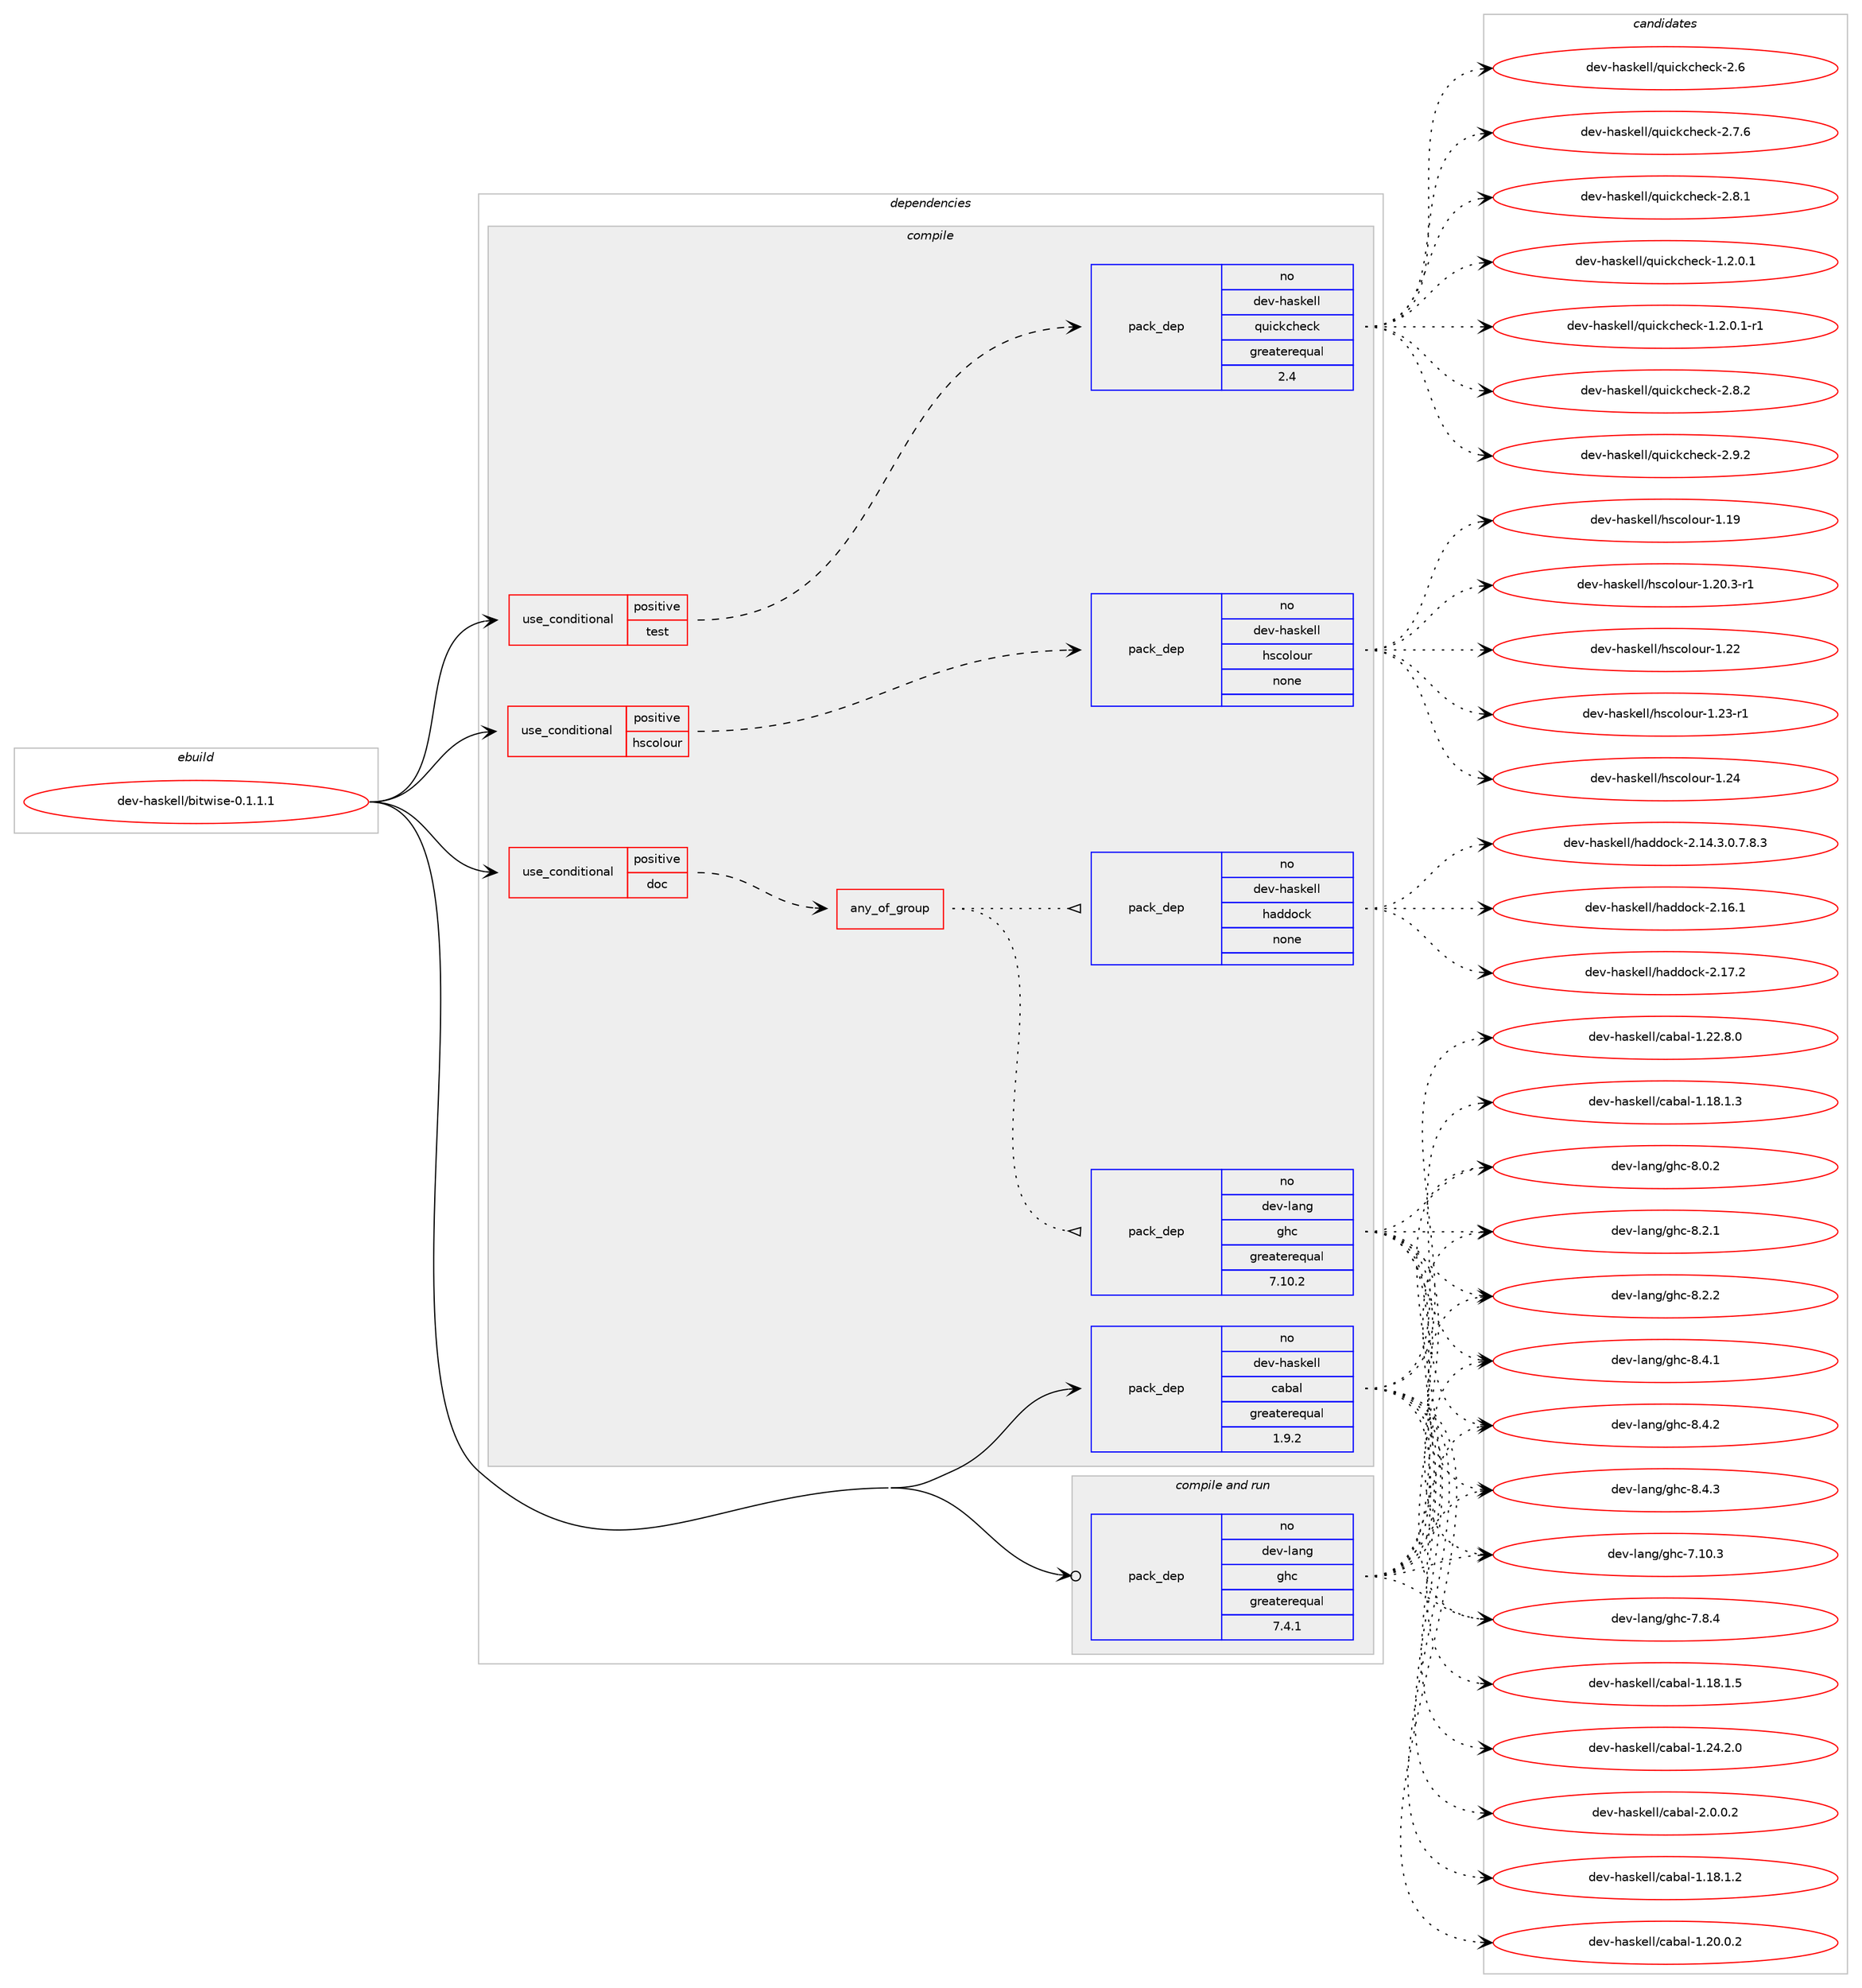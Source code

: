 digraph prolog {

# *************
# Graph options
# *************

newrank=true;
concentrate=true;
compound=true;
graph [rankdir=LR,fontname=Helvetica,fontsize=10,ranksep=1.5];#, ranksep=2.5, nodesep=0.2];
edge  [arrowhead=vee];
node  [fontname=Helvetica,fontsize=10];

# **********
# The ebuild
# **********

subgraph cluster_leftcol {
color=gray;
rank=same;
label=<<i>ebuild</i>>;
id [label="dev-haskell/bitwise-0.1.1.1", color=red, width=4, href="../dev-haskell/bitwise-0.1.1.1.svg"];
}

# ****************
# The dependencies
# ****************

subgraph cluster_midcol {
color=gray;
label=<<i>dependencies</i>>;
subgraph cluster_compile {
fillcolor="#eeeeee";
style=filled;
label=<<i>compile</i>>;
subgraph cond358748 {
dependency1327228 [label=<<TABLE BORDER="0" CELLBORDER="1" CELLSPACING="0" CELLPADDING="4"><TR><TD ROWSPAN="3" CELLPADDING="10">use_conditional</TD></TR><TR><TD>positive</TD></TR><TR><TD>doc</TD></TR></TABLE>>, shape=none, color=red];
subgraph any20587 {
dependency1327229 [label=<<TABLE BORDER="0" CELLBORDER="1" CELLSPACING="0" CELLPADDING="4"><TR><TD CELLPADDING="10">any_of_group</TD></TR></TABLE>>, shape=none, color=red];subgraph pack947341 {
dependency1327230 [label=<<TABLE BORDER="0" CELLBORDER="1" CELLSPACING="0" CELLPADDING="4" WIDTH="220"><TR><TD ROWSPAN="6" CELLPADDING="30">pack_dep</TD></TR><TR><TD WIDTH="110">no</TD></TR><TR><TD>dev-haskell</TD></TR><TR><TD>haddock</TD></TR><TR><TD>none</TD></TR><TR><TD></TD></TR></TABLE>>, shape=none, color=blue];
}
dependency1327229:e -> dependency1327230:w [weight=20,style="dotted",arrowhead="oinv"];
subgraph pack947342 {
dependency1327231 [label=<<TABLE BORDER="0" CELLBORDER="1" CELLSPACING="0" CELLPADDING="4" WIDTH="220"><TR><TD ROWSPAN="6" CELLPADDING="30">pack_dep</TD></TR><TR><TD WIDTH="110">no</TD></TR><TR><TD>dev-lang</TD></TR><TR><TD>ghc</TD></TR><TR><TD>greaterequal</TD></TR><TR><TD>7.10.2</TD></TR></TABLE>>, shape=none, color=blue];
}
dependency1327229:e -> dependency1327231:w [weight=20,style="dotted",arrowhead="oinv"];
}
dependency1327228:e -> dependency1327229:w [weight=20,style="dashed",arrowhead="vee"];
}
id:e -> dependency1327228:w [weight=20,style="solid",arrowhead="vee"];
subgraph cond358749 {
dependency1327232 [label=<<TABLE BORDER="0" CELLBORDER="1" CELLSPACING="0" CELLPADDING="4"><TR><TD ROWSPAN="3" CELLPADDING="10">use_conditional</TD></TR><TR><TD>positive</TD></TR><TR><TD>hscolour</TD></TR></TABLE>>, shape=none, color=red];
subgraph pack947343 {
dependency1327233 [label=<<TABLE BORDER="0" CELLBORDER="1" CELLSPACING="0" CELLPADDING="4" WIDTH="220"><TR><TD ROWSPAN="6" CELLPADDING="30">pack_dep</TD></TR><TR><TD WIDTH="110">no</TD></TR><TR><TD>dev-haskell</TD></TR><TR><TD>hscolour</TD></TR><TR><TD>none</TD></TR><TR><TD></TD></TR></TABLE>>, shape=none, color=blue];
}
dependency1327232:e -> dependency1327233:w [weight=20,style="dashed",arrowhead="vee"];
}
id:e -> dependency1327232:w [weight=20,style="solid",arrowhead="vee"];
subgraph cond358750 {
dependency1327234 [label=<<TABLE BORDER="0" CELLBORDER="1" CELLSPACING="0" CELLPADDING="4"><TR><TD ROWSPAN="3" CELLPADDING="10">use_conditional</TD></TR><TR><TD>positive</TD></TR><TR><TD>test</TD></TR></TABLE>>, shape=none, color=red];
subgraph pack947344 {
dependency1327235 [label=<<TABLE BORDER="0" CELLBORDER="1" CELLSPACING="0" CELLPADDING="4" WIDTH="220"><TR><TD ROWSPAN="6" CELLPADDING="30">pack_dep</TD></TR><TR><TD WIDTH="110">no</TD></TR><TR><TD>dev-haskell</TD></TR><TR><TD>quickcheck</TD></TR><TR><TD>greaterequal</TD></TR><TR><TD>2.4</TD></TR></TABLE>>, shape=none, color=blue];
}
dependency1327234:e -> dependency1327235:w [weight=20,style="dashed",arrowhead="vee"];
}
id:e -> dependency1327234:w [weight=20,style="solid",arrowhead="vee"];
subgraph pack947345 {
dependency1327236 [label=<<TABLE BORDER="0" CELLBORDER="1" CELLSPACING="0" CELLPADDING="4" WIDTH="220"><TR><TD ROWSPAN="6" CELLPADDING="30">pack_dep</TD></TR><TR><TD WIDTH="110">no</TD></TR><TR><TD>dev-haskell</TD></TR><TR><TD>cabal</TD></TR><TR><TD>greaterequal</TD></TR><TR><TD>1.9.2</TD></TR></TABLE>>, shape=none, color=blue];
}
id:e -> dependency1327236:w [weight=20,style="solid",arrowhead="vee"];
}
subgraph cluster_compileandrun {
fillcolor="#eeeeee";
style=filled;
label=<<i>compile and run</i>>;
subgraph pack947346 {
dependency1327237 [label=<<TABLE BORDER="0" CELLBORDER="1" CELLSPACING="0" CELLPADDING="4" WIDTH="220"><TR><TD ROWSPAN="6" CELLPADDING="30">pack_dep</TD></TR><TR><TD WIDTH="110">no</TD></TR><TR><TD>dev-lang</TD></TR><TR><TD>ghc</TD></TR><TR><TD>greaterequal</TD></TR><TR><TD>7.4.1</TD></TR></TABLE>>, shape=none, color=blue];
}
id:e -> dependency1327237:w [weight=20,style="solid",arrowhead="odotvee"];
}
subgraph cluster_run {
fillcolor="#eeeeee";
style=filled;
label=<<i>run</i>>;
}
}

# **************
# The candidates
# **************

subgraph cluster_choices {
rank=same;
color=gray;
label=<<i>candidates</i>>;

subgraph choice947341 {
color=black;
nodesep=1;
choice1001011184510497115107101108108471049710010011199107455046495246514648465546564651 [label="dev-haskell/haddock-2.14.3.0.7.8.3", color=red, width=4,href="../dev-haskell/haddock-2.14.3.0.7.8.3.svg"];
choice100101118451049711510710110810847104971001001119910745504649544649 [label="dev-haskell/haddock-2.16.1", color=red, width=4,href="../dev-haskell/haddock-2.16.1.svg"];
choice100101118451049711510710110810847104971001001119910745504649554650 [label="dev-haskell/haddock-2.17.2", color=red, width=4,href="../dev-haskell/haddock-2.17.2.svg"];
dependency1327230:e -> choice1001011184510497115107101108108471049710010011199107455046495246514648465546564651:w [style=dotted,weight="100"];
dependency1327230:e -> choice100101118451049711510710110810847104971001001119910745504649544649:w [style=dotted,weight="100"];
dependency1327230:e -> choice100101118451049711510710110810847104971001001119910745504649554650:w [style=dotted,weight="100"];
}
subgraph choice947342 {
color=black;
nodesep=1;
choice1001011184510897110103471031049945554649484651 [label="dev-lang/ghc-7.10.3", color=red, width=4,href="../dev-lang/ghc-7.10.3.svg"];
choice10010111845108971101034710310499455546564652 [label="dev-lang/ghc-7.8.4", color=red, width=4,href="../dev-lang/ghc-7.8.4.svg"];
choice10010111845108971101034710310499455646484650 [label="dev-lang/ghc-8.0.2", color=red, width=4,href="../dev-lang/ghc-8.0.2.svg"];
choice10010111845108971101034710310499455646504649 [label="dev-lang/ghc-8.2.1", color=red, width=4,href="../dev-lang/ghc-8.2.1.svg"];
choice10010111845108971101034710310499455646504650 [label="dev-lang/ghc-8.2.2", color=red, width=4,href="../dev-lang/ghc-8.2.2.svg"];
choice10010111845108971101034710310499455646524649 [label="dev-lang/ghc-8.4.1", color=red, width=4,href="../dev-lang/ghc-8.4.1.svg"];
choice10010111845108971101034710310499455646524650 [label="dev-lang/ghc-8.4.2", color=red, width=4,href="../dev-lang/ghc-8.4.2.svg"];
choice10010111845108971101034710310499455646524651 [label="dev-lang/ghc-8.4.3", color=red, width=4,href="../dev-lang/ghc-8.4.3.svg"];
dependency1327231:e -> choice1001011184510897110103471031049945554649484651:w [style=dotted,weight="100"];
dependency1327231:e -> choice10010111845108971101034710310499455546564652:w [style=dotted,weight="100"];
dependency1327231:e -> choice10010111845108971101034710310499455646484650:w [style=dotted,weight="100"];
dependency1327231:e -> choice10010111845108971101034710310499455646504649:w [style=dotted,weight="100"];
dependency1327231:e -> choice10010111845108971101034710310499455646504650:w [style=dotted,weight="100"];
dependency1327231:e -> choice10010111845108971101034710310499455646524649:w [style=dotted,weight="100"];
dependency1327231:e -> choice10010111845108971101034710310499455646524650:w [style=dotted,weight="100"];
dependency1327231:e -> choice10010111845108971101034710310499455646524651:w [style=dotted,weight="100"];
}
subgraph choice947343 {
color=black;
nodesep=1;
choice100101118451049711510710110810847104115991111081111171144549464957 [label="dev-haskell/hscolour-1.19", color=red, width=4,href="../dev-haskell/hscolour-1.19.svg"];
choice10010111845104971151071011081084710411599111108111117114454946504846514511449 [label="dev-haskell/hscolour-1.20.3-r1", color=red, width=4,href="../dev-haskell/hscolour-1.20.3-r1.svg"];
choice100101118451049711510710110810847104115991111081111171144549465050 [label="dev-haskell/hscolour-1.22", color=red, width=4,href="../dev-haskell/hscolour-1.22.svg"];
choice1001011184510497115107101108108471041159911110811111711445494650514511449 [label="dev-haskell/hscolour-1.23-r1", color=red, width=4,href="../dev-haskell/hscolour-1.23-r1.svg"];
choice100101118451049711510710110810847104115991111081111171144549465052 [label="dev-haskell/hscolour-1.24", color=red, width=4,href="../dev-haskell/hscolour-1.24.svg"];
dependency1327233:e -> choice100101118451049711510710110810847104115991111081111171144549464957:w [style=dotted,weight="100"];
dependency1327233:e -> choice10010111845104971151071011081084710411599111108111117114454946504846514511449:w [style=dotted,weight="100"];
dependency1327233:e -> choice100101118451049711510710110810847104115991111081111171144549465050:w [style=dotted,weight="100"];
dependency1327233:e -> choice1001011184510497115107101108108471041159911110811111711445494650514511449:w [style=dotted,weight="100"];
dependency1327233:e -> choice100101118451049711510710110810847104115991111081111171144549465052:w [style=dotted,weight="100"];
}
subgraph choice947344 {
color=black;
nodesep=1;
choice1001011184510497115107101108108471131171059910799104101991074549465046484649 [label="dev-haskell/quickcheck-1.2.0.1", color=red, width=4,href="../dev-haskell/quickcheck-1.2.0.1.svg"];
choice10010111845104971151071011081084711311710599107991041019910745494650464846494511449 [label="dev-haskell/quickcheck-1.2.0.1-r1", color=red, width=4,href="../dev-haskell/quickcheck-1.2.0.1-r1.svg"];
choice10010111845104971151071011081084711311710599107991041019910745504654 [label="dev-haskell/quickcheck-2.6", color=red, width=4,href="../dev-haskell/quickcheck-2.6.svg"];
choice100101118451049711510710110810847113117105991079910410199107455046554654 [label="dev-haskell/quickcheck-2.7.6", color=red, width=4,href="../dev-haskell/quickcheck-2.7.6.svg"];
choice100101118451049711510710110810847113117105991079910410199107455046564649 [label="dev-haskell/quickcheck-2.8.1", color=red, width=4,href="../dev-haskell/quickcheck-2.8.1.svg"];
choice100101118451049711510710110810847113117105991079910410199107455046564650 [label="dev-haskell/quickcheck-2.8.2", color=red, width=4,href="../dev-haskell/quickcheck-2.8.2.svg"];
choice100101118451049711510710110810847113117105991079910410199107455046574650 [label="dev-haskell/quickcheck-2.9.2", color=red, width=4,href="../dev-haskell/quickcheck-2.9.2.svg"];
dependency1327235:e -> choice1001011184510497115107101108108471131171059910799104101991074549465046484649:w [style=dotted,weight="100"];
dependency1327235:e -> choice10010111845104971151071011081084711311710599107991041019910745494650464846494511449:w [style=dotted,weight="100"];
dependency1327235:e -> choice10010111845104971151071011081084711311710599107991041019910745504654:w [style=dotted,weight="100"];
dependency1327235:e -> choice100101118451049711510710110810847113117105991079910410199107455046554654:w [style=dotted,weight="100"];
dependency1327235:e -> choice100101118451049711510710110810847113117105991079910410199107455046564649:w [style=dotted,weight="100"];
dependency1327235:e -> choice100101118451049711510710110810847113117105991079910410199107455046564650:w [style=dotted,weight="100"];
dependency1327235:e -> choice100101118451049711510710110810847113117105991079910410199107455046574650:w [style=dotted,weight="100"];
}
subgraph choice947345 {
color=black;
nodesep=1;
choice10010111845104971151071011081084799979897108454946495646494650 [label="dev-haskell/cabal-1.18.1.2", color=red, width=4,href="../dev-haskell/cabal-1.18.1.2.svg"];
choice10010111845104971151071011081084799979897108454946495646494651 [label="dev-haskell/cabal-1.18.1.3", color=red, width=4,href="../dev-haskell/cabal-1.18.1.3.svg"];
choice10010111845104971151071011081084799979897108454946495646494653 [label="dev-haskell/cabal-1.18.1.5", color=red, width=4,href="../dev-haskell/cabal-1.18.1.5.svg"];
choice10010111845104971151071011081084799979897108454946504846484650 [label="dev-haskell/cabal-1.20.0.2", color=red, width=4,href="../dev-haskell/cabal-1.20.0.2.svg"];
choice10010111845104971151071011081084799979897108454946505046564648 [label="dev-haskell/cabal-1.22.8.0", color=red, width=4,href="../dev-haskell/cabal-1.22.8.0.svg"];
choice10010111845104971151071011081084799979897108454946505246504648 [label="dev-haskell/cabal-1.24.2.0", color=red, width=4,href="../dev-haskell/cabal-1.24.2.0.svg"];
choice100101118451049711510710110810847999798971084550464846484650 [label="dev-haskell/cabal-2.0.0.2", color=red, width=4,href="../dev-haskell/cabal-2.0.0.2.svg"];
dependency1327236:e -> choice10010111845104971151071011081084799979897108454946495646494650:w [style=dotted,weight="100"];
dependency1327236:e -> choice10010111845104971151071011081084799979897108454946495646494651:w [style=dotted,weight="100"];
dependency1327236:e -> choice10010111845104971151071011081084799979897108454946495646494653:w [style=dotted,weight="100"];
dependency1327236:e -> choice10010111845104971151071011081084799979897108454946504846484650:w [style=dotted,weight="100"];
dependency1327236:e -> choice10010111845104971151071011081084799979897108454946505046564648:w [style=dotted,weight="100"];
dependency1327236:e -> choice10010111845104971151071011081084799979897108454946505246504648:w [style=dotted,weight="100"];
dependency1327236:e -> choice100101118451049711510710110810847999798971084550464846484650:w [style=dotted,weight="100"];
}
subgraph choice947346 {
color=black;
nodesep=1;
choice1001011184510897110103471031049945554649484651 [label="dev-lang/ghc-7.10.3", color=red, width=4,href="../dev-lang/ghc-7.10.3.svg"];
choice10010111845108971101034710310499455546564652 [label="dev-lang/ghc-7.8.4", color=red, width=4,href="../dev-lang/ghc-7.8.4.svg"];
choice10010111845108971101034710310499455646484650 [label="dev-lang/ghc-8.0.2", color=red, width=4,href="../dev-lang/ghc-8.0.2.svg"];
choice10010111845108971101034710310499455646504649 [label="dev-lang/ghc-8.2.1", color=red, width=4,href="../dev-lang/ghc-8.2.1.svg"];
choice10010111845108971101034710310499455646504650 [label="dev-lang/ghc-8.2.2", color=red, width=4,href="../dev-lang/ghc-8.2.2.svg"];
choice10010111845108971101034710310499455646524649 [label="dev-lang/ghc-8.4.1", color=red, width=4,href="../dev-lang/ghc-8.4.1.svg"];
choice10010111845108971101034710310499455646524650 [label="dev-lang/ghc-8.4.2", color=red, width=4,href="../dev-lang/ghc-8.4.2.svg"];
choice10010111845108971101034710310499455646524651 [label="dev-lang/ghc-8.4.3", color=red, width=4,href="../dev-lang/ghc-8.4.3.svg"];
dependency1327237:e -> choice1001011184510897110103471031049945554649484651:w [style=dotted,weight="100"];
dependency1327237:e -> choice10010111845108971101034710310499455546564652:w [style=dotted,weight="100"];
dependency1327237:e -> choice10010111845108971101034710310499455646484650:w [style=dotted,weight="100"];
dependency1327237:e -> choice10010111845108971101034710310499455646504649:w [style=dotted,weight="100"];
dependency1327237:e -> choice10010111845108971101034710310499455646504650:w [style=dotted,weight="100"];
dependency1327237:e -> choice10010111845108971101034710310499455646524649:w [style=dotted,weight="100"];
dependency1327237:e -> choice10010111845108971101034710310499455646524650:w [style=dotted,weight="100"];
dependency1327237:e -> choice10010111845108971101034710310499455646524651:w [style=dotted,weight="100"];
}
}

}

